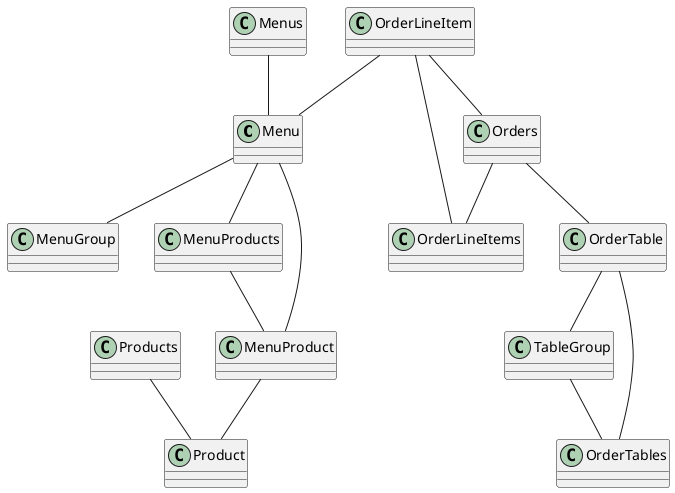 @startuml Lotto_3step
skinparam groupInheritance 2

Menu -- MenuGroup
Menu -- MenuProducts

MenuProduct -- Menu
MenuProduct -- Product

MenuProducts -- MenuProduct

Menus -- Menu

OrderLineItem -- Orders
OrderLineItem -- Menu

OrderLineItems -- OrderLineItem

Orders -- OrderTable
Orders -- OrderLineItems

Products -- Product

OrderTable -- TableGroup

OrderTables -- OrderTable

TableGroup -- OrderTables
@enduml
